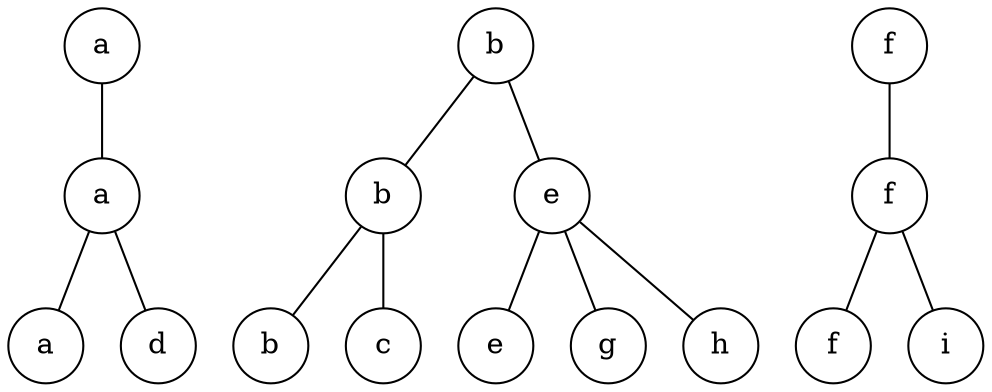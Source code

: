 graph
{
	node [shape=circle, style=solid, label=""];

	a2 -- a1;
	b2 -- b1;
	b2 -- e1;
	f2 -- f1;
	a1 -- a0;
	a1 -- d0;
	b1 -- b0;
	b1 -- c0;
	e1 -- e0;
	e1 -- g0;
	e1 -- h0;
	f1 -- f0;
	f1 -- i0;

	a0 [label=a];
	a1 [label=a];
	a2 [label=a];
	b0 [label=b];
	b1 [label=b];
	b2 [label=b];
	c0 [label=c];
	d0 [label=d];
	e0 [label=e];
	e1 [label=e];
	f0 [label=f];
	f1 [label=f];
	f2 [label=f];
	g0 [label=g];
	h0 [label=h];
	i0 [label=i];
}
